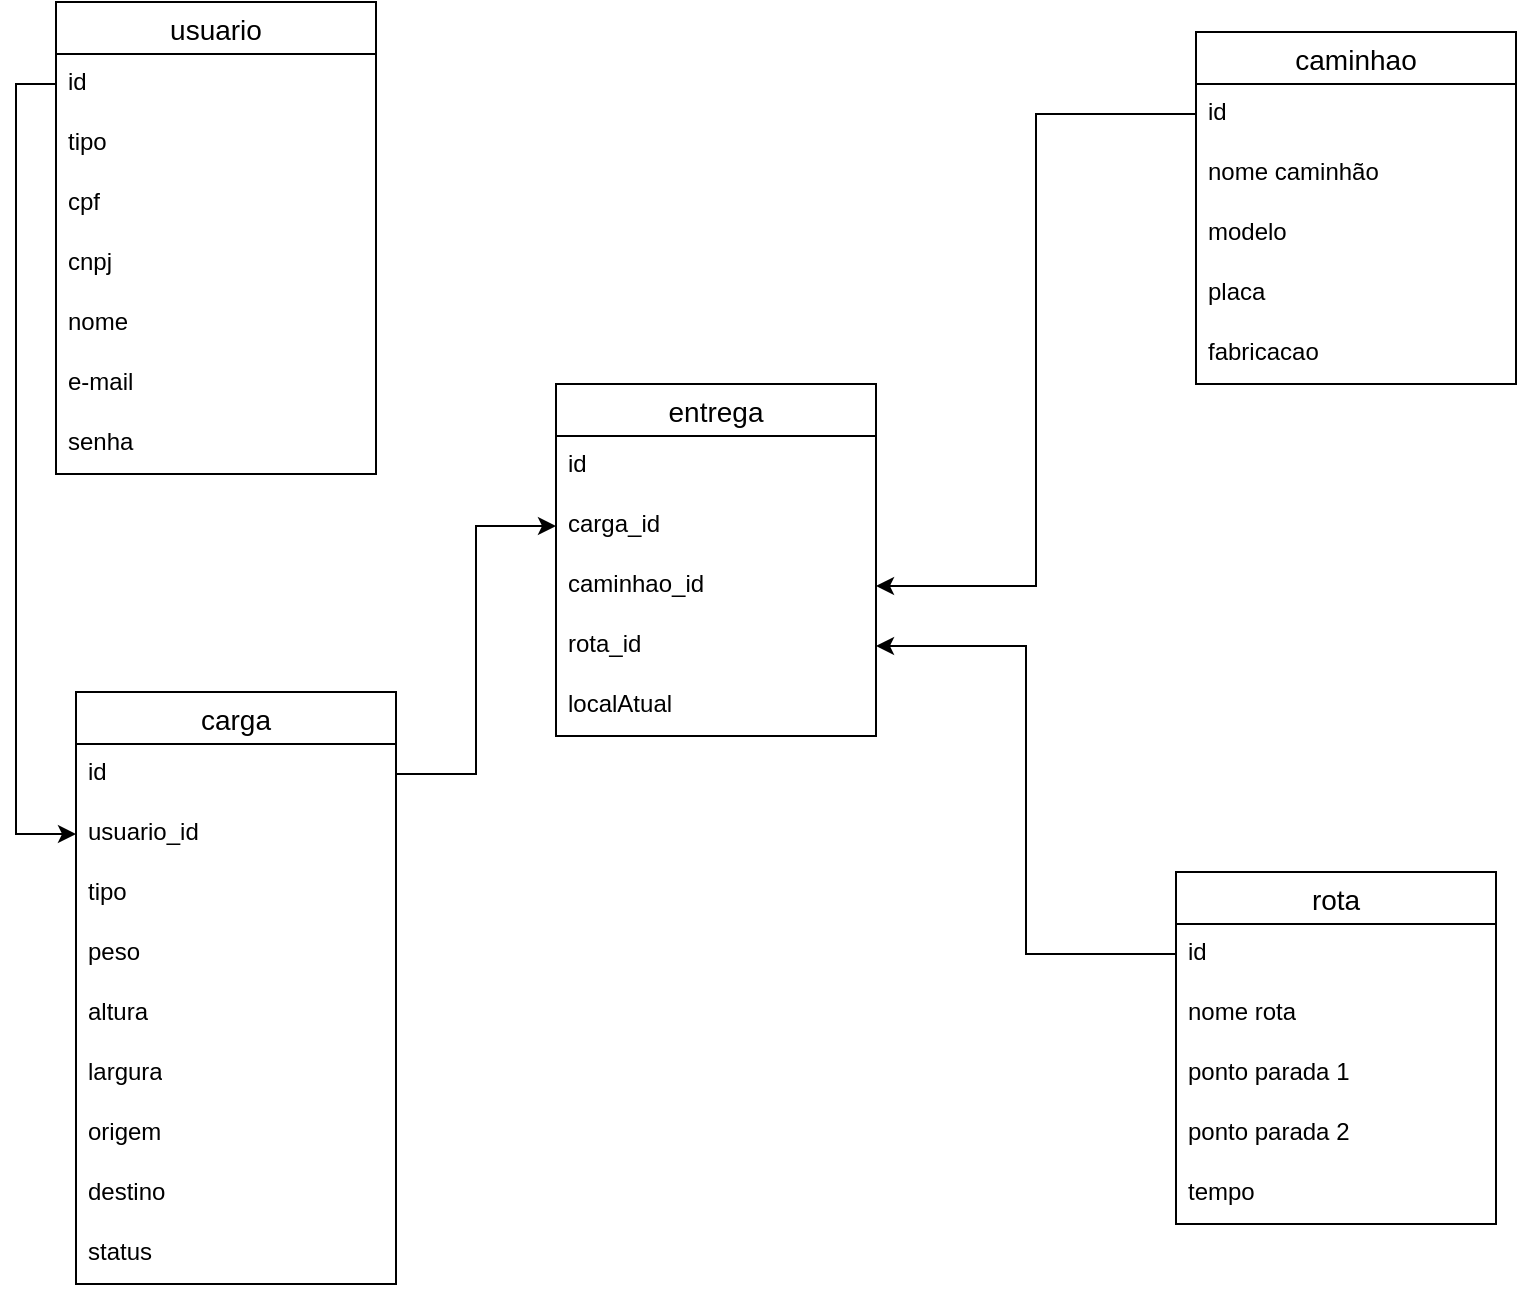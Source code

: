 <mxfile version="21.2.8" type="device">
  <diagram name="Página-1" id="EZeIgOdsgJw-M-fUcj6A">
    <mxGraphModel dx="1674" dy="836" grid="1" gridSize="10" guides="1" tooltips="1" connect="1" arrows="1" fold="1" page="1" pageScale="1" pageWidth="827" pageHeight="1169" math="0" shadow="0">
      <root>
        <mxCell id="0" />
        <mxCell id="1" parent="0" />
        <mxCell id="VIhOGvkwos17cfou0Zg1-1" value="usuario" style="swimlane;fontStyle=0;childLayout=stackLayout;horizontal=1;startSize=26;horizontalStack=0;resizeParent=1;resizeParentMax=0;resizeLast=0;collapsible=1;marginBottom=0;align=center;fontSize=14;" parent="1" vertex="1">
          <mxGeometry x="40" y="125" width="160" height="236" as="geometry" />
        </mxCell>
        <mxCell id="VIhOGvkwos17cfou0Zg1-2" value="id" style="text;strokeColor=none;fillColor=none;spacingLeft=4;spacingRight=4;overflow=hidden;rotatable=0;points=[[0,0.5],[1,0.5]];portConstraint=eastwest;fontSize=12;whiteSpace=wrap;html=1;" parent="VIhOGvkwos17cfou0Zg1-1" vertex="1">
          <mxGeometry y="26" width="160" height="30" as="geometry" />
        </mxCell>
        <mxCell id="VIhOGvkwos17cfou0Zg1-11" value="tipo" style="text;strokeColor=none;fillColor=none;spacingLeft=4;spacingRight=4;overflow=hidden;rotatable=0;points=[[0,0.5],[1,0.5]];portConstraint=eastwest;fontSize=12;whiteSpace=wrap;html=1;" parent="VIhOGvkwos17cfou0Zg1-1" vertex="1">
          <mxGeometry y="56" width="160" height="30" as="geometry" />
        </mxCell>
        <mxCell id="VIhOGvkwos17cfou0Zg1-3" value="cpf" style="text;strokeColor=none;fillColor=none;spacingLeft=4;spacingRight=4;overflow=hidden;rotatable=0;points=[[0,0.5],[1,0.5]];portConstraint=eastwest;fontSize=12;whiteSpace=wrap;html=1;" parent="VIhOGvkwos17cfou0Zg1-1" vertex="1">
          <mxGeometry y="86" width="160" height="30" as="geometry" />
        </mxCell>
        <mxCell id="-uFqsVfkgSGgNjVbTRRj-10" value="cnpj" style="text;strokeColor=none;fillColor=none;spacingLeft=4;spacingRight=4;overflow=hidden;rotatable=0;points=[[0,0.5],[1,0.5]];portConstraint=eastwest;fontSize=12;whiteSpace=wrap;html=1;" parent="VIhOGvkwos17cfou0Zg1-1" vertex="1">
          <mxGeometry y="116" width="160" height="30" as="geometry" />
        </mxCell>
        <mxCell id="VIhOGvkwos17cfou0Zg1-4" value="nome&lt;br&gt;" style="text;strokeColor=none;fillColor=none;spacingLeft=4;spacingRight=4;overflow=hidden;rotatable=0;points=[[0,0.5],[1,0.5]];portConstraint=eastwest;fontSize=12;whiteSpace=wrap;html=1;" parent="VIhOGvkwos17cfou0Zg1-1" vertex="1">
          <mxGeometry y="146" width="160" height="30" as="geometry" />
        </mxCell>
        <mxCell id="VIhOGvkwos17cfou0Zg1-9" value="e-mail" style="text;strokeColor=none;fillColor=none;spacingLeft=4;spacingRight=4;overflow=hidden;rotatable=0;points=[[0,0.5],[1,0.5]];portConstraint=eastwest;fontSize=12;whiteSpace=wrap;html=1;" parent="VIhOGvkwos17cfou0Zg1-1" vertex="1">
          <mxGeometry y="176" width="160" height="30" as="geometry" />
        </mxCell>
        <mxCell id="VIhOGvkwos17cfou0Zg1-10" value="senha" style="text;strokeColor=none;fillColor=none;spacingLeft=4;spacingRight=4;overflow=hidden;rotatable=0;points=[[0,0.5],[1,0.5]];portConstraint=eastwest;fontSize=12;whiteSpace=wrap;html=1;" parent="VIhOGvkwos17cfou0Zg1-1" vertex="1">
          <mxGeometry y="206" width="160" height="30" as="geometry" />
        </mxCell>
        <mxCell id="VIhOGvkwos17cfou0Zg1-12" value="caminhao" style="swimlane;fontStyle=0;childLayout=stackLayout;horizontal=1;startSize=26;horizontalStack=0;resizeParent=1;resizeParentMax=0;resizeLast=0;collapsible=1;marginBottom=0;align=center;fontSize=14;" parent="1" vertex="1">
          <mxGeometry x="610" y="140" width="160" height="176" as="geometry" />
        </mxCell>
        <mxCell id="VIhOGvkwos17cfou0Zg1-13" value="id" style="text;strokeColor=none;fillColor=none;spacingLeft=4;spacingRight=4;overflow=hidden;rotatable=0;points=[[0,0.5],[1,0.5]];portConstraint=eastwest;fontSize=12;whiteSpace=wrap;html=1;" parent="VIhOGvkwos17cfou0Zg1-12" vertex="1">
          <mxGeometry y="26" width="160" height="30" as="geometry" />
        </mxCell>
        <mxCell id="VIhOGvkwos17cfou0Zg1-17" value="nome caminhão" style="text;strokeColor=none;fillColor=none;spacingLeft=4;spacingRight=4;overflow=hidden;rotatable=0;points=[[0,0.5],[1,0.5]];portConstraint=eastwest;fontSize=12;whiteSpace=wrap;html=1;" parent="VIhOGvkwos17cfou0Zg1-12" vertex="1">
          <mxGeometry y="56" width="160" height="30" as="geometry" />
        </mxCell>
        <mxCell id="VIhOGvkwos17cfou0Zg1-14" value="modelo" style="text;strokeColor=none;fillColor=none;spacingLeft=4;spacingRight=4;overflow=hidden;rotatable=0;points=[[0,0.5],[1,0.5]];portConstraint=eastwest;fontSize=12;whiteSpace=wrap;html=1;" parent="VIhOGvkwos17cfou0Zg1-12" vertex="1">
          <mxGeometry y="86" width="160" height="30" as="geometry" />
        </mxCell>
        <mxCell id="VIhOGvkwos17cfou0Zg1-15" value="placa" style="text;strokeColor=none;fillColor=none;spacingLeft=4;spacingRight=4;overflow=hidden;rotatable=0;points=[[0,0.5],[1,0.5]];portConstraint=eastwest;fontSize=12;whiteSpace=wrap;html=1;" parent="VIhOGvkwos17cfou0Zg1-12" vertex="1">
          <mxGeometry y="116" width="160" height="30" as="geometry" />
        </mxCell>
        <mxCell id="-uFqsVfkgSGgNjVbTRRj-1" value="fabricacao" style="text;strokeColor=none;fillColor=none;spacingLeft=4;spacingRight=4;overflow=hidden;rotatable=0;points=[[0,0.5],[1,0.5]];portConstraint=eastwest;fontSize=12;whiteSpace=wrap;html=1;" parent="VIhOGvkwos17cfou0Zg1-12" vertex="1">
          <mxGeometry y="146" width="160" height="30" as="geometry" />
        </mxCell>
        <mxCell id="VIhOGvkwos17cfou0Zg1-19" value="carga" style="swimlane;fontStyle=0;childLayout=stackLayout;horizontal=1;startSize=26;horizontalStack=0;resizeParent=1;resizeParentMax=0;resizeLast=0;collapsible=1;marginBottom=0;align=center;fontSize=14;" parent="1" vertex="1">
          <mxGeometry x="50" y="470" width="160" height="296" as="geometry" />
        </mxCell>
        <mxCell id="VIhOGvkwos17cfou0Zg1-20" value="id" style="text;strokeColor=none;fillColor=none;spacingLeft=4;spacingRight=4;overflow=hidden;rotatable=0;points=[[0,0.5],[1,0.5]];portConstraint=eastwest;fontSize=12;whiteSpace=wrap;html=1;" parent="VIhOGvkwos17cfou0Zg1-19" vertex="1">
          <mxGeometry y="26" width="160" height="30" as="geometry" />
        </mxCell>
        <mxCell id="VIhOGvkwos17cfou0Zg1-45" value="usuario_id" style="text;strokeColor=none;fillColor=none;spacingLeft=4;spacingRight=4;overflow=hidden;rotatable=0;points=[[0,0.5],[1,0.5]];portConstraint=eastwest;fontSize=12;whiteSpace=wrap;html=1;" parent="VIhOGvkwos17cfou0Zg1-19" vertex="1">
          <mxGeometry y="56" width="160" height="30" as="geometry" />
        </mxCell>
        <mxCell id="VIhOGvkwos17cfou0Zg1-21" value="tipo" style="text;strokeColor=none;fillColor=none;spacingLeft=4;spacingRight=4;overflow=hidden;rotatable=0;points=[[0,0.5],[1,0.5]];portConstraint=eastwest;fontSize=12;whiteSpace=wrap;html=1;" parent="VIhOGvkwos17cfou0Zg1-19" vertex="1">
          <mxGeometry y="86" width="160" height="30" as="geometry" />
        </mxCell>
        <mxCell id="VIhOGvkwos17cfou0Zg1-22" value="peso" style="text;strokeColor=none;fillColor=none;spacingLeft=4;spacingRight=4;overflow=hidden;rotatable=0;points=[[0,0.5],[1,0.5]];portConstraint=eastwest;fontSize=12;whiteSpace=wrap;html=1;" parent="VIhOGvkwos17cfou0Zg1-19" vertex="1">
          <mxGeometry y="116" width="160" height="30" as="geometry" />
        </mxCell>
        <mxCell id="VIhOGvkwos17cfou0Zg1-23" value="altura" style="text;strokeColor=none;fillColor=none;spacingLeft=4;spacingRight=4;overflow=hidden;rotatable=0;points=[[0,0.5],[1,0.5]];portConstraint=eastwest;fontSize=12;whiteSpace=wrap;html=1;" parent="VIhOGvkwos17cfou0Zg1-19" vertex="1">
          <mxGeometry y="146" width="160" height="30" as="geometry" />
        </mxCell>
        <mxCell id="VIhOGvkwos17cfou0Zg1-43" value="largura" style="text;strokeColor=none;fillColor=none;spacingLeft=4;spacingRight=4;overflow=hidden;rotatable=0;points=[[0,0.5],[1,0.5]];portConstraint=eastwest;fontSize=12;whiteSpace=wrap;html=1;" parent="VIhOGvkwos17cfou0Zg1-19" vertex="1">
          <mxGeometry y="176" width="160" height="30" as="geometry" />
        </mxCell>
        <mxCell id="VIhOGvkwos17cfou0Zg1-25" value="origem" style="text;strokeColor=none;fillColor=none;spacingLeft=4;spacingRight=4;overflow=hidden;rotatable=0;points=[[0,0.5],[1,0.5]];portConstraint=eastwest;fontSize=12;whiteSpace=wrap;html=1;" parent="VIhOGvkwos17cfou0Zg1-19" vertex="1">
          <mxGeometry y="206" width="160" height="30" as="geometry" />
        </mxCell>
        <mxCell id="VIhOGvkwos17cfou0Zg1-44" value="destino" style="text;strokeColor=none;fillColor=none;spacingLeft=4;spacingRight=4;overflow=hidden;rotatable=0;points=[[0,0.5],[1,0.5]];portConstraint=eastwest;fontSize=12;whiteSpace=wrap;html=1;" parent="VIhOGvkwos17cfou0Zg1-19" vertex="1">
          <mxGeometry y="236" width="160" height="30" as="geometry" />
        </mxCell>
        <mxCell id="-uFqsVfkgSGgNjVbTRRj-9" value="status" style="text;strokeColor=none;fillColor=none;spacingLeft=4;spacingRight=4;overflow=hidden;rotatable=0;points=[[0,0.5],[1,0.5]];portConstraint=eastwest;fontSize=12;whiteSpace=wrap;html=1;" parent="VIhOGvkwos17cfou0Zg1-19" vertex="1">
          <mxGeometry y="266" width="160" height="30" as="geometry" />
        </mxCell>
        <mxCell id="VIhOGvkwos17cfou0Zg1-27" value="rota" style="swimlane;fontStyle=0;childLayout=stackLayout;horizontal=1;startSize=26;horizontalStack=0;resizeParent=1;resizeParentMax=0;resizeLast=0;collapsible=1;marginBottom=0;align=center;fontSize=14;" parent="1" vertex="1">
          <mxGeometry x="600" y="560" width="160" height="176" as="geometry" />
        </mxCell>
        <mxCell id="VIhOGvkwos17cfou0Zg1-28" value="id" style="text;strokeColor=none;fillColor=none;spacingLeft=4;spacingRight=4;overflow=hidden;rotatable=0;points=[[0,0.5],[1,0.5]];portConstraint=eastwest;fontSize=12;whiteSpace=wrap;html=1;" parent="VIhOGvkwos17cfou0Zg1-27" vertex="1">
          <mxGeometry y="26" width="160" height="30" as="geometry" />
        </mxCell>
        <mxCell id="-uFqsVfkgSGgNjVbTRRj-2" value="nome rota" style="text;strokeColor=none;fillColor=none;spacingLeft=4;spacingRight=4;overflow=hidden;rotatable=0;points=[[0,0.5],[1,0.5]];portConstraint=eastwest;fontSize=12;whiteSpace=wrap;html=1;" parent="VIhOGvkwos17cfou0Zg1-27" vertex="1">
          <mxGeometry y="56" width="160" height="30" as="geometry" />
        </mxCell>
        <mxCell id="VIhOGvkwos17cfou0Zg1-30" value="ponto parada 1" style="text;strokeColor=none;fillColor=none;spacingLeft=4;spacingRight=4;overflow=hidden;rotatable=0;points=[[0,0.5],[1,0.5]];portConstraint=eastwest;fontSize=12;whiteSpace=wrap;html=1;" parent="VIhOGvkwos17cfou0Zg1-27" vertex="1">
          <mxGeometry y="86" width="160" height="30" as="geometry" />
        </mxCell>
        <mxCell id="VIhOGvkwos17cfou0Zg1-35" value="ponto parada 2" style="text;strokeColor=none;fillColor=none;spacingLeft=4;spacingRight=4;overflow=hidden;rotatable=0;points=[[0,0.5],[1,0.5]];portConstraint=eastwest;fontSize=12;whiteSpace=wrap;html=1;" parent="VIhOGvkwos17cfou0Zg1-27" vertex="1">
          <mxGeometry y="116" width="160" height="30" as="geometry" />
        </mxCell>
        <mxCell id="VIhOGvkwos17cfou0Zg1-32" value="tempo" style="text;strokeColor=none;fillColor=none;spacingLeft=4;spacingRight=4;overflow=hidden;rotatable=0;points=[[0,0.5],[1,0.5]];portConstraint=eastwest;fontSize=12;whiteSpace=wrap;html=1;" parent="VIhOGvkwos17cfou0Zg1-27" vertex="1">
          <mxGeometry y="146" width="160" height="30" as="geometry" />
        </mxCell>
        <mxCell id="VIhOGvkwos17cfou0Zg1-36" value="entrega" style="swimlane;fontStyle=0;childLayout=stackLayout;horizontal=1;startSize=26;horizontalStack=0;resizeParent=1;resizeParentMax=0;resizeLast=0;collapsible=1;marginBottom=0;align=center;fontSize=14;" parent="1" vertex="1">
          <mxGeometry x="290" y="316" width="160" height="176" as="geometry" />
        </mxCell>
        <mxCell id="VIhOGvkwos17cfou0Zg1-37" value="id" style="text;strokeColor=none;fillColor=none;spacingLeft=4;spacingRight=4;overflow=hidden;rotatable=0;points=[[0,0.5],[1,0.5]];portConstraint=eastwest;fontSize=12;whiteSpace=wrap;html=1;" parent="VIhOGvkwos17cfou0Zg1-36" vertex="1">
          <mxGeometry y="26" width="160" height="30" as="geometry" />
        </mxCell>
        <mxCell id="ed-0M2KcUmDOL6p4oZZz-1" value="carga_id" style="text;strokeColor=none;fillColor=none;spacingLeft=4;spacingRight=4;overflow=hidden;rotatable=0;points=[[0,0.5],[1,0.5]];portConstraint=eastwest;fontSize=12;whiteSpace=wrap;html=1;" parent="VIhOGvkwos17cfou0Zg1-36" vertex="1">
          <mxGeometry y="56" width="160" height="30" as="geometry" />
        </mxCell>
        <mxCell id="VIhOGvkwos17cfou0Zg1-39" value="caminhao_id" style="text;strokeColor=none;fillColor=none;spacingLeft=4;spacingRight=4;overflow=hidden;rotatable=0;points=[[0,0.5],[1,0.5]];portConstraint=eastwest;fontSize=12;whiteSpace=wrap;html=1;" parent="VIhOGvkwos17cfou0Zg1-36" vertex="1">
          <mxGeometry y="86" width="160" height="30" as="geometry" />
        </mxCell>
        <mxCell id="VIhOGvkwos17cfou0Zg1-47" value="rota_id" style="text;strokeColor=none;fillColor=none;spacingLeft=4;spacingRight=4;overflow=hidden;rotatable=0;points=[[0,0.5],[1,0.5]];portConstraint=eastwest;fontSize=12;whiteSpace=wrap;html=1;" parent="VIhOGvkwos17cfou0Zg1-36" vertex="1">
          <mxGeometry y="116" width="160" height="30" as="geometry" />
        </mxCell>
        <mxCell id="VIhOGvkwos17cfou0Zg1-48" value="localAtual" style="text;strokeColor=none;fillColor=none;spacingLeft=4;spacingRight=4;overflow=hidden;rotatable=0;points=[[0,0.5],[1,0.5]];portConstraint=eastwest;fontSize=12;whiteSpace=wrap;html=1;" parent="VIhOGvkwos17cfou0Zg1-36" vertex="1">
          <mxGeometry y="146" width="160" height="30" as="geometry" />
        </mxCell>
        <mxCell id="VIhOGvkwos17cfou0Zg1-42" style="edgeStyle=orthogonalEdgeStyle;rounded=0;orthogonalLoop=1;jettySize=auto;html=1;exitX=0;exitY=0.5;exitDx=0;exitDy=0;" parent="1" source="VIhOGvkwos17cfou0Zg1-13" target="VIhOGvkwos17cfou0Zg1-39" edge="1">
          <mxGeometry relative="1" as="geometry" />
        </mxCell>
        <mxCell id="VIhOGvkwos17cfou0Zg1-46" style="edgeStyle=orthogonalEdgeStyle;rounded=0;orthogonalLoop=1;jettySize=auto;html=1;exitX=0;exitY=0.5;exitDx=0;exitDy=0;" parent="1" source="VIhOGvkwos17cfou0Zg1-2" target="VIhOGvkwos17cfou0Zg1-45" edge="1">
          <mxGeometry relative="1" as="geometry" />
        </mxCell>
        <mxCell id="VIhOGvkwos17cfou0Zg1-49" style="edgeStyle=orthogonalEdgeStyle;rounded=0;orthogonalLoop=1;jettySize=auto;html=1;exitX=0;exitY=0.5;exitDx=0;exitDy=0;entryX=1;entryY=0.5;entryDx=0;entryDy=0;" parent="1" source="VIhOGvkwos17cfou0Zg1-28" target="VIhOGvkwos17cfou0Zg1-47" edge="1">
          <mxGeometry relative="1" as="geometry" />
        </mxCell>
        <mxCell id="ed-0M2KcUmDOL6p4oZZz-3" style="edgeStyle=orthogonalEdgeStyle;rounded=0;orthogonalLoop=1;jettySize=auto;html=1;exitX=1;exitY=0.5;exitDx=0;exitDy=0;entryX=0;entryY=0.5;entryDx=0;entryDy=0;" parent="1" source="VIhOGvkwos17cfou0Zg1-20" target="ed-0M2KcUmDOL6p4oZZz-1" edge="1">
          <mxGeometry relative="1" as="geometry" />
        </mxCell>
      </root>
    </mxGraphModel>
  </diagram>
</mxfile>
